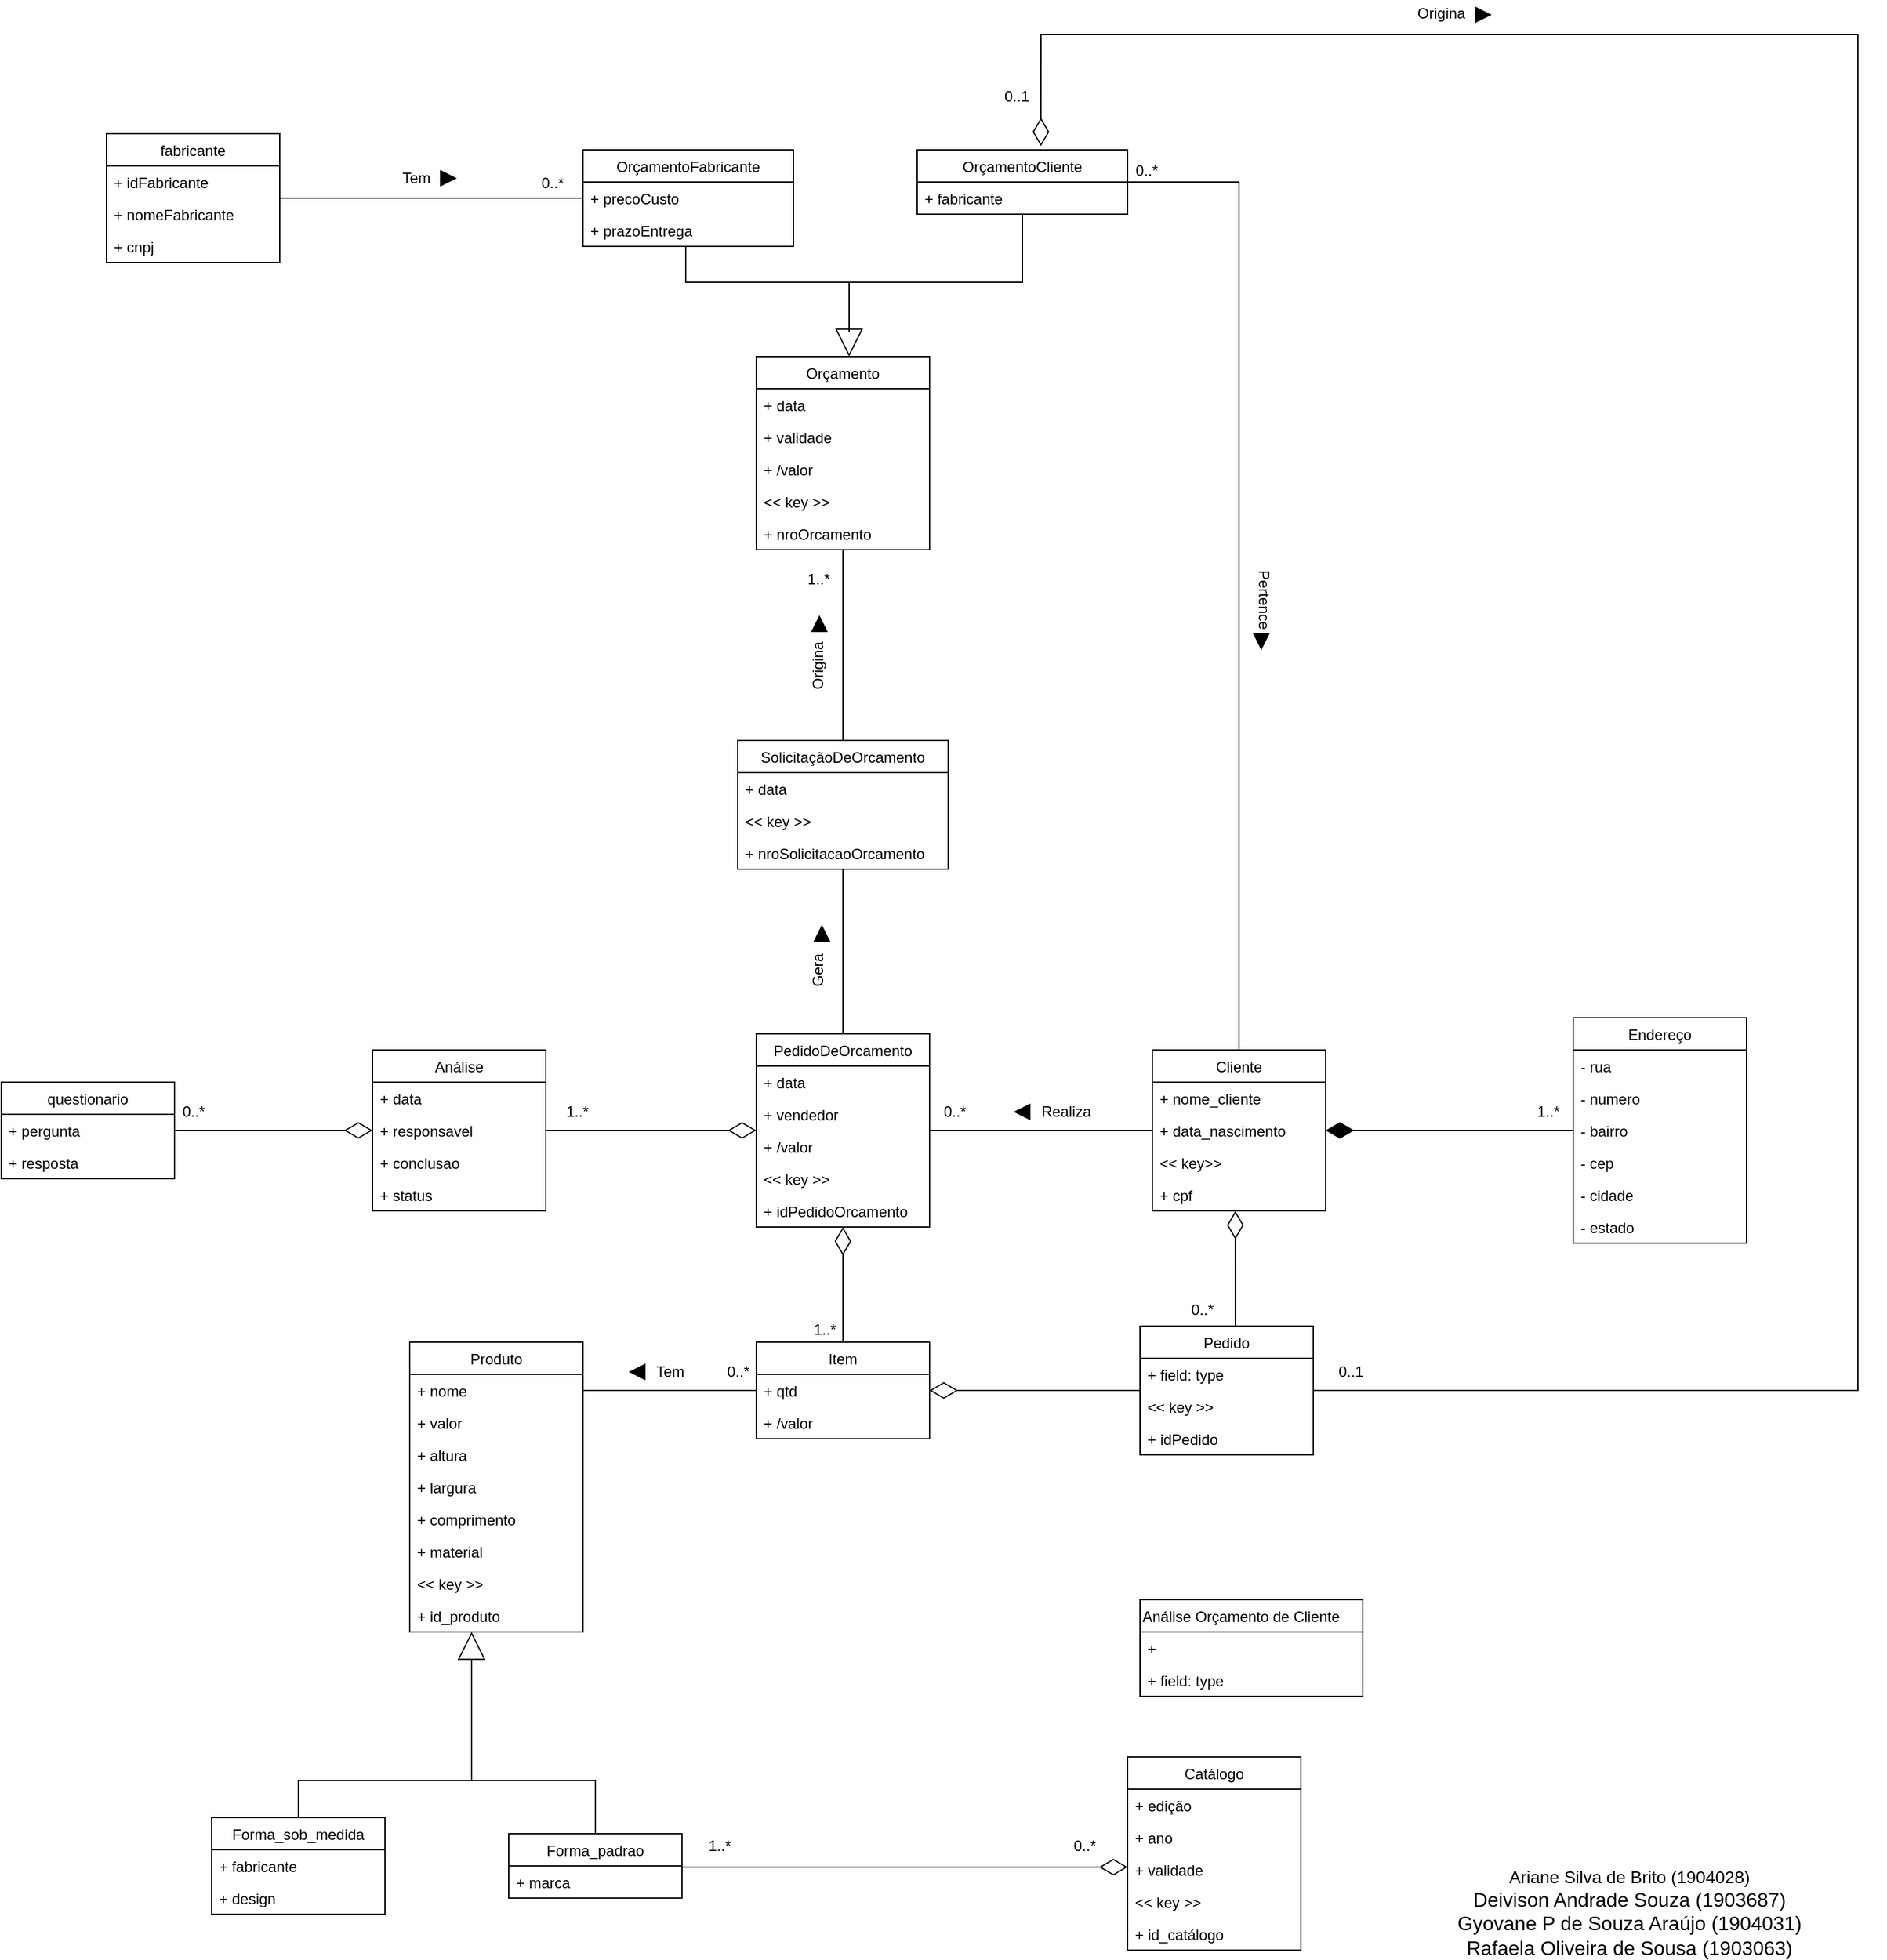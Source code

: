<mxfile version="14.5.6" type="device"><diagram id="e2vKzV6QuCNSiU2bStXR" name="Page-1"><mxGraphModel dx="2439" dy="2226" grid="1" gridSize="10" guides="1" tooltips="1" connect="1" arrows="1" fold="1" page="1" pageScale="1" pageWidth="1169" pageHeight="827" math="0" shadow="0"><root><mxCell id="0"/><mxCell id="1" parent="0"/><mxCell id="QqTK5S3bP_zu9hFnstNz-24" style="edgeStyle=orthogonalEdgeStyle;rounded=0;orthogonalLoop=1;jettySize=auto;html=1;entryX=0.5;entryY=0;entryDx=0;entryDy=0;endArrow=none;endFill=0;startArrow=diamondThin;startFill=0;endSize=20;startSize=20;" parent="1" source="3a0KTcY0mm09DtscwTLL-5" target="QqTK5S3bP_zu9hFnstNz-14" edge="1"><mxGeometry relative="1" as="geometry"/></mxCell><mxCell id="QqTK5S3bP_zu9hFnstNz-68" style="edgeStyle=orthogonalEdgeStyle;rounded=0;orthogonalLoop=1;jettySize=auto;html=1;startSize=20;endArrow=none;endFill=0;endSize=20;" parent="1" source="3a0KTcY0mm09DtscwTLL-5" target="3a0KTcY0mm09DtscwTLL-1" edge="1"><mxGeometry relative="1" as="geometry"/></mxCell><mxCell id="3a0KTcY0mm09DtscwTLL-5" value="PedidoDeOrcamento" style="swimlane;fontStyle=0;childLayout=stackLayout;horizontal=1;startSize=26;fillColor=none;horizontalStack=0;resizeParent=1;resizeParentMax=0;resizeLast=0;collapsible=1;marginBottom=0;" parent="1" vertex="1"><mxGeometry x="-550" y="-797" width="140" height="156" as="geometry"/></mxCell><mxCell id="QqTK5S3bP_zu9hFnstNz-36" value="+ data" style="text;strokeColor=none;fillColor=none;align=left;verticalAlign=top;spacingLeft=4;spacingRight=4;overflow=hidden;rotatable=0;points=[[0,0.5],[1,0.5]];portConstraint=eastwest;" parent="3a0KTcY0mm09DtscwTLL-5" vertex="1"><mxGeometry y="26" width="140" height="26" as="geometry"/></mxCell><mxCell id="nL3d8wHXdZ0kr6PMxQUO-36" value="+ vendedor" style="text;strokeColor=none;fillColor=none;align=left;verticalAlign=top;spacingLeft=4;spacingRight=4;overflow=hidden;rotatable=0;points=[[0,0.5],[1,0.5]];portConstraint=eastwest;" parent="3a0KTcY0mm09DtscwTLL-5" vertex="1"><mxGeometry y="52" width="140" height="26" as="geometry"/></mxCell><mxCell id="nL3d8wHXdZ0kr6PMxQUO-37" value="+ /valor" style="text;strokeColor=none;fillColor=none;align=left;verticalAlign=top;spacingLeft=4;spacingRight=4;overflow=hidden;rotatable=0;points=[[0,0.5],[1,0.5]];portConstraint=eastwest;" parent="3a0KTcY0mm09DtscwTLL-5" vertex="1"><mxGeometry y="78" width="140" height="26" as="geometry"/></mxCell><mxCell id="QqTK5S3bP_zu9hFnstNz-37" value="&lt;&lt; key &gt;&gt;" style="text;strokeColor=none;fillColor=none;align=left;verticalAlign=top;spacingLeft=4;spacingRight=4;overflow=hidden;rotatable=0;points=[[0,0.5],[1,0.5]];portConstraint=eastwest;" parent="3a0KTcY0mm09DtscwTLL-5" vertex="1"><mxGeometry y="104" width="140" height="26" as="geometry"/></mxCell><mxCell id="3a0KTcY0mm09DtscwTLL-6" value="+ idPedidoOrcamento" style="text;strokeColor=none;fillColor=none;align=left;verticalAlign=top;spacingLeft=4;spacingRight=4;overflow=hidden;rotatable=0;points=[[0,0.5],[1,0.5]];portConstraint=eastwest;" parent="3a0KTcY0mm09DtscwTLL-5" vertex="1"><mxGeometry y="130" width="140" height="26" as="geometry"/></mxCell><mxCell id="QqTK5S3bP_zu9hFnstNz-82" style="edgeStyle=orthogonalEdgeStyle;rounded=0;orthogonalLoop=1;jettySize=auto;html=1;startArrow=none;startFill=0;startSize=20;endArrow=diamondThin;endFill=0;endSize=20;" parent="1" source="3a0KTcY0mm09DtscwTLL-9" target="3a0KTcY0mm09DtscwTLL-5" edge="1"><mxGeometry relative="1" as="geometry"/></mxCell><mxCell id="3a0KTcY0mm09DtscwTLL-9" value="Análise" style="swimlane;fontStyle=0;childLayout=stackLayout;horizontal=1;startSize=26;fillColor=none;horizontalStack=0;resizeParent=1;resizeParentMax=0;resizeLast=0;collapsible=1;marginBottom=0;" parent="1" vertex="1"><mxGeometry x="-860" y="-784" width="140" height="130" as="geometry"/></mxCell><mxCell id="QqTK5S3bP_zu9hFnstNz-104" value="+ data" style="text;strokeColor=none;fillColor=none;align=left;verticalAlign=top;spacingLeft=4;spacingRight=4;overflow=hidden;rotatable=0;points=[[0,0.5],[1,0.5]];portConstraint=eastwest;" parent="3a0KTcY0mm09DtscwTLL-9" vertex="1"><mxGeometry y="26" width="140" height="26" as="geometry"/></mxCell><mxCell id="QqTK5S3bP_zu9hFnstNz-103" value="+ responsavel" style="text;strokeColor=none;fillColor=none;align=left;verticalAlign=top;spacingLeft=4;spacingRight=4;overflow=hidden;rotatable=0;points=[[0,0.5],[1,0.5]];portConstraint=eastwest;" parent="3a0KTcY0mm09DtscwTLL-9" vertex="1"><mxGeometry y="52" width="140" height="26" as="geometry"/></mxCell><mxCell id="nL3d8wHXdZ0kr6PMxQUO-34" value="+ conclusao" style="text;strokeColor=none;fillColor=none;align=left;verticalAlign=top;spacingLeft=4;spacingRight=4;overflow=hidden;rotatable=0;points=[[0,0.5],[1,0.5]];portConstraint=eastwest;" parent="3a0KTcY0mm09DtscwTLL-9" vertex="1"><mxGeometry y="78" width="140" height="26" as="geometry"/></mxCell><mxCell id="nL3d8wHXdZ0kr6PMxQUO-35" value="+ status" style="text;strokeColor=none;fillColor=none;align=left;verticalAlign=top;spacingLeft=4;spacingRight=4;overflow=hidden;rotatable=0;points=[[0,0.5],[1,0.5]];portConstraint=eastwest;" parent="3a0KTcY0mm09DtscwTLL-9" vertex="1"><mxGeometry y="104" width="140" height="26" as="geometry"/></mxCell><mxCell id="nL3d8wHXdZ0kr6PMxQUO-57" style="edgeStyle=orthogonalEdgeStyle;rounded=0;orthogonalLoop=1;jettySize=auto;html=1;startArrow=none;startFill=0;startSize=20;endArrow=none;endFill=0;endSize=20;" parent="1" source="3a0KTcY0mm09DtscwTLL-13" target="3a0KTcY0mm09DtscwTLL-21" edge="1"><mxGeometry relative="1" as="geometry"/></mxCell><mxCell id="3a0KTcY0mm09DtscwTLL-13" value="fabricante" style="swimlane;fontStyle=0;childLayout=stackLayout;horizontal=1;startSize=26;fillColor=none;horizontalStack=0;resizeParent=1;resizeParentMax=0;resizeLast=0;collapsible=1;marginBottom=0;" parent="1" vertex="1"><mxGeometry x="-1075" y="-1524" width="140" height="104" as="geometry"/></mxCell><mxCell id="3a0KTcY0mm09DtscwTLL-14" value="+ idFabricante" style="text;strokeColor=none;fillColor=none;align=left;verticalAlign=top;spacingLeft=4;spacingRight=4;overflow=hidden;rotatable=0;points=[[0,0.5],[1,0.5]];portConstraint=eastwest;" parent="3a0KTcY0mm09DtscwTLL-13" vertex="1"><mxGeometry y="26" width="140" height="26" as="geometry"/></mxCell><mxCell id="5_HMCY0WRMJy622-pJbX-13" value="+ nomeFabricante" style="text;strokeColor=none;fillColor=none;align=left;verticalAlign=top;spacingLeft=4;spacingRight=4;overflow=hidden;rotatable=0;points=[[0,0.5],[1,0.5]];portConstraint=eastwest;" parent="3a0KTcY0mm09DtscwTLL-13" vertex="1"><mxGeometry y="52" width="140" height="26" as="geometry"/></mxCell><mxCell id="3a0KTcY0mm09DtscwTLL-15" value="+ cnpj" style="text;strokeColor=none;fillColor=none;align=left;verticalAlign=top;spacingLeft=4;spacingRight=4;overflow=hidden;rotatable=0;points=[[0,0.5],[1,0.5]];portConstraint=eastwest;" parent="3a0KTcY0mm09DtscwTLL-13" vertex="1"><mxGeometry y="78" width="140" height="26" as="geometry"/></mxCell><mxCell id="QqTK5S3bP_zu9hFnstNz-92" style="edgeStyle=orthogonalEdgeStyle;rounded=0;orthogonalLoop=1;jettySize=auto;html=1;entryX=0.5;entryY=0;entryDx=0;entryDy=0;startArrow=none;startFill=0;startSize=14;endArrow=none;endFill=0;endSize=14;" parent="1" source="3a0KTcY0mm09DtscwTLL-17" target="3a0KTcY0mm09DtscwTLL-5" edge="1"><mxGeometry relative="1" as="geometry"/></mxCell><mxCell id="3a0KTcY0mm09DtscwTLL-17" value="SolicitaçãoDeOrcamento" style="swimlane;fontStyle=0;childLayout=stackLayout;horizontal=1;startSize=26;fillColor=none;horizontalStack=0;resizeParent=1;resizeParentMax=0;resizeLast=0;collapsible=1;marginBottom=0;" parent="1" vertex="1"><mxGeometry x="-565" y="-1034" width="170" height="104" as="geometry"/></mxCell><mxCell id="nL3d8wHXdZ0kr6PMxQUO-42" value="+ data" style="text;strokeColor=none;fillColor=none;align=left;verticalAlign=top;spacingLeft=4;spacingRight=4;overflow=hidden;rotatable=0;points=[[0,0.5],[1,0.5]];portConstraint=eastwest;" parent="3a0KTcY0mm09DtscwTLL-17" vertex="1"><mxGeometry y="26" width="170" height="26" as="geometry"/></mxCell><mxCell id="nL3d8wHXdZ0kr6PMxQUO-43" value="&lt;&lt; key &gt;&gt;" style="text;strokeColor=none;fillColor=none;align=left;verticalAlign=top;spacingLeft=4;spacingRight=4;overflow=hidden;rotatable=0;points=[[0,0.5],[1,0.5]];portConstraint=eastwest;" parent="3a0KTcY0mm09DtscwTLL-17" vertex="1"><mxGeometry y="52" width="170" height="26" as="geometry"/></mxCell><mxCell id="nL3d8wHXdZ0kr6PMxQUO-45" value="+ nroSolicitacaoOrcamento" style="text;strokeColor=none;fillColor=none;align=left;verticalAlign=top;spacingLeft=4;spacingRight=4;overflow=hidden;rotatable=0;points=[[0,0.5],[1,0.5]];portConstraint=eastwest;" parent="3a0KTcY0mm09DtscwTLL-17" vertex="1"><mxGeometry y="78" width="170" height="26" as="geometry"/></mxCell><mxCell id="nL3d8wHXdZ0kr6PMxQUO-55" style="edgeStyle=orthogonalEdgeStyle;rounded=0;orthogonalLoop=1;jettySize=auto;html=1;startArrow=none;startFill=0;startSize=20;endArrow=block;endFill=0;endSize=20;" parent="1" source="3a0KTcY0mm09DtscwTLL-21" target="QqTK5S3bP_zu9hFnstNz-26" edge="1"><mxGeometry relative="1" as="geometry"><Array as="points"><mxPoint x="-607" y="-1404"/><mxPoint x="-475" y="-1404"/></Array></mxGeometry></mxCell><mxCell id="3a0KTcY0mm09DtscwTLL-21" value="OrçamentoFabricante" style="swimlane;fontStyle=0;childLayout=stackLayout;horizontal=1;startSize=26;fillColor=none;horizontalStack=0;resizeParent=1;resizeParentMax=0;resizeLast=0;collapsible=1;marginBottom=0;" parent="1" vertex="1"><mxGeometry x="-690" y="-1511" width="170" height="78" as="geometry"/></mxCell><mxCell id="nL3d8wHXdZ0kr6PMxQUO-70" value="+ precoCusto" style="text;strokeColor=none;fillColor=none;align=left;verticalAlign=top;spacingLeft=4;spacingRight=4;overflow=hidden;rotatable=0;points=[[0,0.5],[1,0.5]];portConstraint=eastwest;" parent="3a0KTcY0mm09DtscwTLL-21" vertex="1"><mxGeometry y="26" width="170" height="26" as="geometry"/></mxCell><mxCell id="nL3d8wHXdZ0kr6PMxQUO-71" value="+ prazoEntrega" style="text;strokeColor=none;fillColor=none;align=left;verticalAlign=top;spacingLeft=4;spacingRight=4;overflow=hidden;rotatable=0;points=[[0,0.5],[1,0.5]];portConstraint=eastwest;" parent="3a0KTcY0mm09DtscwTLL-21" vertex="1"><mxGeometry y="52" width="170" height="26" as="geometry"/></mxCell><mxCell id="QqTK5S3bP_zu9hFnstNz-48" style="edgeStyle=orthogonalEdgeStyle;rounded=0;orthogonalLoop=1;jettySize=auto;html=1;endArrow=diamondThin;endFill=1;endSize=20;startSize=20;" parent="1" source="QqTK5S3bP_zu9hFnstNz-6" target="3a0KTcY0mm09DtscwTLL-1" edge="1"><mxGeometry relative="1" as="geometry"/></mxCell><mxCell id="QqTK5S3bP_zu9hFnstNz-6" value="Endereço" style="swimlane;fontStyle=0;childLayout=stackLayout;horizontal=1;startSize=26;fillColor=none;horizontalStack=0;resizeParent=1;resizeParentMax=0;resizeLast=0;collapsible=1;marginBottom=0;" parent="1" vertex="1"><mxGeometry x="110" y="-810" width="140" height="182" as="geometry"/></mxCell><mxCell id="QqTK5S3bP_zu9hFnstNz-7" value="- rua" style="text;strokeColor=none;fillColor=none;align=left;verticalAlign=top;spacingLeft=4;spacingRight=4;overflow=hidden;rotatable=0;points=[[0,0.5],[1,0.5]];portConstraint=eastwest;" parent="QqTK5S3bP_zu9hFnstNz-6" vertex="1"><mxGeometry y="26" width="140" height="26" as="geometry"/></mxCell><mxCell id="QqTK5S3bP_zu9hFnstNz-8" value="- numero" style="text;strokeColor=none;fillColor=none;align=left;verticalAlign=top;spacingLeft=4;spacingRight=4;overflow=hidden;rotatable=0;points=[[0,0.5],[1,0.5]];portConstraint=eastwest;" parent="QqTK5S3bP_zu9hFnstNz-6" vertex="1"><mxGeometry y="52" width="140" height="26" as="geometry"/></mxCell><mxCell id="QqTK5S3bP_zu9hFnstNz-9" value="- bairro" style="text;strokeColor=none;fillColor=none;align=left;verticalAlign=top;spacingLeft=4;spacingRight=4;overflow=hidden;rotatable=0;points=[[0,0.5],[1,0.5]];portConstraint=eastwest;" parent="QqTK5S3bP_zu9hFnstNz-6" vertex="1"><mxGeometry y="78" width="140" height="26" as="geometry"/></mxCell><mxCell id="QqTK5S3bP_zu9hFnstNz-10" value="- cep" style="text;strokeColor=none;fillColor=none;align=left;verticalAlign=top;spacingLeft=4;spacingRight=4;overflow=hidden;rotatable=0;points=[[0,0.5],[1,0.5]];portConstraint=eastwest;" parent="QqTK5S3bP_zu9hFnstNz-6" vertex="1"><mxGeometry y="104" width="140" height="26" as="geometry"/></mxCell><mxCell id="QqTK5S3bP_zu9hFnstNz-11" value="- cidade" style="text;strokeColor=none;fillColor=none;align=left;verticalAlign=top;spacingLeft=4;spacingRight=4;overflow=hidden;rotatable=0;points=[[0,0.5],[1,0.5]];portConstraint=eastwest;" parent="QqTK5S3bP_zu9hFnstNz-6" vertex="1"><mxGeometry y="130" width="140" height="26" as="geometry"/></mxCell><mxCell id="QqTK5S3bP_zu9hFnstNz-12" value="- estado" style="text;strokeColor=none;fillColor=none;align=left;verticalAlign=top;spacingLeft=4;spacingRight=4;overflow=hidden;rotatable=0;points=[[0,0.5],[1,0.5]];portConstraint=eastwest;" parent="QqTK5S3bP_zu9hFnstNz-6" vertex="1"><mxGeometry y="156" width="140" height="26" as="geometry"/></mxCell><mxCell id="QqTK5S3bP_zu9hFnstNz-14" value="Item" style="swimlane;fontStyle=0;childLayout=stackLayout;horizontal=1;startSize=26;fillColor=none;horizontalStack=0;resizeParent=1;resizeParentMax=0;resizeLast=0;collapsible=1;marginBottom=0;align=center;" parent="1" vertex="1"><mxGeometry x="-550" y="-548" width="140" height="78" as="geometry"/></mxCell><mxCell id="QqTK5S3bP_zu9hFnstNz-15" value="+ qtd" style="text;strokeColor=none;fillColor=none;align=left;verticalAlign=top;spacingLeft=4;spacingRight=4;overflow=hidden;rotatable=0;points=[[0,0.5],[1,0.5]];portConstraint=eastwest;" parent="QqTK5S3bP_zu9hFnstNz-14" vertex="1"><mxGeometry y="26" width="140" height="26" as="geometry"/></mxCell><mxCell id="QqTK5S3bP_zu9hFnstNz-16" value="+ /valor" style="text;strokeColor=none;fillColor=none;align=left;verticalAlign=top;spacingLeft=4;spacingRight=4;overflow=hidden;rotatable=0;points=[[0,0.5],[1,0.5]];portConstraint=eastwest;" parent="QqTK5S3bP_zu9hFnstNz-14" vertex="1"><mxGeometry y="52" width="140" height="26" as="geometry"/></mxCell><mxCell id="QqTK5S3bP_zu9hFnstNz-67" style="edgeStyle=orthogonalEdgeStyle;rounded=0;orthogonalLoop=1;jettySize=auto;html=1;startSize=20;endArrow=none;endFill=0;endSize=20;" parent="1" source="QqTK5S3bP_zu9hFnstNz-18" target="QqTK5S3bP_zu9hFnstNz-14" edge="1"><mxGeometry relative="1" as="geometry"><Array as="points"><mxPoint x="-650" y="-509"/><mxPoint x="-650" y="-509"/></Array></mxGeometry></mxCell><mxCell id="QqTK5S3bP_zu9hFnstNz-18" value="Produto" style="swimlane;fontStyle=0;childLayout=stackLayout;horizontal=1;startSize=26;fillColor=none;horizontalStack=0;resizeParent=1;resizeParentMax=0;resizeLast=0;collapsible=1;marginBottom=0;align=center;" parent="1" vertex="1"><mxGeometry x="-830" y="-548" width="140" height="234" as="geometry"/></mxCell><mxCell id="QqTK5S3bP_zu9hFnstNz-19" value="+ nome" style="text;strokeColor=none;fillColor=none;align=left;verticalAlign=top;spacingLeft=4;spacingRight=4;overflow=hidden;rotatable=0;points=[[0,0.5],[1,0.5]];portConstraint=eastwest;" parent="QqTK5S3bP_zu9hFnstNz-18" vertex="1"><mxGeometry y="26" width="140" height="26" as="geometry"/></mxCell><mxCell id="QqTK5S3bP_zu9hFnstNz-20" value="+ valor" style="text;strokeColor=none;fillColor=none;align=left;verticalAlign=top;spacingLeft=4;spacingRight=4;overflow=hidden;rotatable=0;points=[[0,0.5],[1,0.5]];portConstraint=eastwest;" parent="QqTK5S3bP_zu9hFnstNz-18" vertex="1"><mxGeometry y="52" width="140" height="26" as="geometry"/></mxCell><mxCell id="QqTK5S3bP_zu9hFnstNz-40" value="+ altura" style="text;strokeColor=none;fillColor=none;align=left;verticalAlign=top;spacingLeft=4;spacingRight=4;overflow=hidden;rotatable=0;points=[[0,0.5],[1,0.5]];portConstraint=eastwest;" parent="QqTK5S3bP_zu9hFnstNz-18" vertex="1"><mxGeometry y="78" width="140" height="26" as="geometry"/></mxCell><mxCell id="QqTK5S3bP_zu9hFnstNz-41" value="+ largura" style="text;strokeColor=none;fillColor=none;align=left;verticalAlign=top;spacingLeft=4;spacingRight=4;overflow=hidden;rotatable=0;points=[[0,0.5],[1,0.5]];portConstraint=eastwest;" parent="QqTK5S3bP_zu9hFnstNz-18" vertex="1"><mxGeometry y="104" width="140" height="26" as="geometry"/></mxCell><mxCell id="QqTK5S3bP_zu9hFnstNz-42" value="+ comprimento" style="text;strokeColor=none;fillColor=none;align=left;verticalAlign=top;spacingLeft=4;spacingRight=4;overflow=hidden;rotatable=0;points=[[0,0.5],[1,0.5]];portConstraint=eastwest;" parent="QqTK5S3bP_zu9hFnstNz-18" vertex="1"><mxGeometry y="130" width="140" height="26" as="geometry"/></mxCell><mxCell id="QqTK5S3bP_zu9hFnstNz-44" value="+ material" style="text;strokeColor=none;fillColor=none;align=left;verticalAlign=top;spacingLeft=4;spacingRight=4;overflow=hidden;rotatable=0;points=[[0,0.5],[1,0.5]];portConstraint=eastwest;" parent="QqTK5S3bP_zu9hFnstNz-18" vertex="1"><mxGeometry y="156" width="140" height="26" as="geometry"/></mxCell><mxCell id="nL3d8wHXdZ0kr6PMxQUO-83" value="&lt;&lt; key &gt;&gt;" style="text;strokeColor=none;fillColor=none;align=left;verticalAlign=top;spacingLeft=4;spacingRight=4;overflow=hidden;rotatable=0;points=[[0,0.5],[1,0.5]];portConstraint=eastwest;" parent="QqTK5S3bP_zu9hFnstNz-18" vertex="1"><mxGeometry y="182" width="140" height="26" as="geometry"/></mxCell><mxCell id="QqTK5S3bP_zu9hFnstNz-21" value="+ id_produto" style="text;strokeColor=none;fillColor=none;align=left;verticalAlign=top;spacingLeft=4;spacingRight=4;overflow=hidden;rotatable=0;points=[[0,0.5],[1,0.5]];portConstraint=eastwest;" parent="QqTK5S3bP_zu9hFnstNz-18" vertex="1"><mxGeometry y="208" width="140" height="26" as="geometry"/></mxCell><mxCell id="QqTK5S3bP_zu9hFnstNz-93" style="edgeStyle=orthogonalEdgeStyle;rounded=0;orthogonalLoop=1;jettySize=auto;html=1;startArrow=none;startFill=0;startSize=14;endArrow=none;endFill=0;endSize=14;" parent="1" source="QqTK5S3bP_zu9hFnstNz-26" target="3a0KTcY0mm09DtscwTLL-17" edge="1"><mxGeometry relative="1" as="geometry"/></mxCell><mxCell id="QqTK5S3bP_zu9hFnstNz-26" value="Orçamento" style="swimlane;fontStyle=0;childLayout=stackLayout;horizontal=1;startSize=26;fillColor=none;horizontalStack=0;resizeParent=1;resizeParentMax=0;resizeLast=0;collapsible=1;marginBottom=0;align=center;" parent="1" vertex="1"><mxGeometry x="-550" y="-1344" width="140" height="156" as="geometry"/></mxCell><mxCell id="nL3d8wHXdZ0kr6PMxQUO-41" value="+ data" style="text;strokeColor=none;fillColor=none;align=left;verticalAlign=top;spacingLeft=4;spacingRight=4;overflow=hidden;rotatable=0;points=[[0,0.5],[1,0.5]];portConstraint=eastwest;" parent="QqTK5S3bP_zu9hFnstNz-26" vertex="1"><mxGeometry y="26" width="140" height="26" as="geometry"/></mxCell><mxCell id="nL3d8wHXdZ0kr6PMxQUO-63" value="+ validade" style="text;strokeColor=none;fillColor=none;align=left;verticalAlign=top;spacingLeft=4;spacingRight=4;overflow=hidden;rotatable=0;points=[[0,0.5],[1,0.5]];portConstraint=eastwest;" parent="QqTK5S3bP_zu9hFnstNz-26" vertex="1"><mxGeometry y="52" width="140" height="26" as="geometry"/></mxCell><mxCell id="nL3d8wHXdZ0kr6PMxQUO-64" value="+ /valor" style="text;strokeColor=none;fillColor=none;align=left;verticalAlign=top;spacingLeft=4;spacingRight=4;overflow=hidden;rotatable=0;points=[[0,0.5],[1,0.5]];portConstraint=eastwest;" parent="QqTK5S3bP_zu9hFnstNz-26" vertex="1"><mxGeometry y="78" width="140" height="26" as="geometry"/></mxCell><mxCell id="nL3d8wHXdZ0kr6PMxQUO-44" value="&lt;&lt; key &gt;&gt;" style="text;strokeColor=none;fillColor=none;align=left;verticalAlign=top;spacingLeft=4;spacingRight=4;overflow=hidden;rotatable=0;points=[[0,0.5],[1,0.5]];portConstraint=eastwest;" parent="QqTK5S3bP_zu9hFnstNz-26" vertex="1"><mxGeometry y="104" width="140" height="26" as="geometry"/></mxCell><mxCell id="nL3d8wHXdZ0kr6PMxQUO-46" value="+ nroOrcamento" style="text;strokeColor=none;fillColor=none;align=left;verticalAlign=top;spacingLeft=4;spacingRight=4;overflow=hidden;rotatable=0;points=[[0,0.5],[1,0.5]];portConstraint=eastwest;" parent="QqTK5S3bP_zu9hFnstNz-26" vertex="1"><mxGeometry y="130" width="140" height="26" as="geometry"/></mxCell><mxCell id="QqTK5S3bP_zu9hFnstNz-83" style="edgeStyle=orthogonalEdgeStyle;rounded=0;orthogonalLoop=1;jettySize=auto;html=1;startArrow=none;startFill=0;startSize=14;endArrow=diamondThin;endFill=0;endSize=20;" parent="1" source="QqTK5S3bP_zu9hFnstNz-31" target="3a0KTcY0mm09DtscwTLL-9" edge="1"><mxGeometry relative="1" as="geometry"/></mxCell><mxCell id="QqTK5S3bP_zu9hFnstNz-31" value="questionario" style="swimlane;fontStyle=0;childLayout=stackLayout;horizontal=1;startSize=26;fillColor=none;horizontalStack=0;resizeParent=1;resizeParentMax=0;resizeLast=0;collapsible=1;marginBottom=0;align=center;" parent="1" vertex="1"><mxGeometry x="-1160" y="-758" width="140" height="78" as="geometry"/></mxCell><mxCell id="nL3d8wHXdZ0kr6PMxQUO-28" value="+ pergunta" style="text;strokeColor=none;fillColor=none;align=left;verticalAlign=top;spacingLeft=4;spacingRight=4;overflow=hidden;rotatable=0;points=[[0,0.5],[1,0.5]];portConstraint=eastwest;" parent="QqTK5S3bP_zu9hFnstNz-31" vertex="1"><mxGeometry y="26" width="140" height="26" as="geometry"/></mxCell><mxCell id="nL3d8wHXdZ0kr6PMxQUO-29" value="+ resposta" style="text;strokeColor=none;fillColor=none;align=left;verticalAlign=top;spacingLeft=4;spacingRight=4;overflow=hidden;rotatable=0;points=[[0,0.5],[1,0.5]];portConstraint=eastwest;" parent="QqTK5S3bP_zu9hFnstNz-31" vertex="1"><mxGeometry y="52" width="140" height="26" as="geometry"/></mxCell><mxCell id="QqTK5S3bP_zu9hFnstNz-43" style="edgeStyle=orthogonalEdgeStyle;rounded=0;orthogonalLoop=1;jettySize=auto;html=1;endArrow=block;endFill=0;startArrow=none;startFill=0;endSize=20;exitX=0.5;exitY=0;exitDx=0;exitDy=0;" parent="1" source="QqTK5S3bP_zu9hFnstNz-39" target="QqTK5S3bP_zu9hFnstNz-18" edge="1"><mxGeometry relative="1" as="geometry"><Array as="points"><mxPoint x="-780" y="-194"/></Array></mxGeometry></mxCell><mxCell id="QqTK5S3bP_zu9hFnstNz-39" value="Forma_sob_medida" style="swimlane;fontStyle=0;childLayout=stackLayout;horizontal=1;startSize=26;fillColor=none;horizontalStack=0;resizeParent=1;resizeParentMax=0;resizeLast=0;collapsible=1;marginBottom=0;align=center;" parent="1" vertex="1"><mxGeometry x="-990" y="-164" width="140" height="78" as="geometry"/></mxCell><mxCell id="nL3d8wHXdZ0kr6PMxQUO-10" value="+ fabricante" style="text;strokeColor=none;fillColor=none;align=left;verticalAlign=top;spacingLeft=4;spacingRight=4;overflow=hidden;rotatable=0;points=[[0,0.5],[1,0.5]];portConstraint=eastwest;" parent="QqTK5S3bP_zu9hFnstNz-39" vertex="1"><mxGeometry y="26" width="140" height="26" as="geometry"/></mxCell><mxCell id="QqTK5S3bP_zu9hFnstNz-45" value="+ design" style="text;strokeColor=none;fillColor=none;align=left;verticalAlign=top;spacingLeft=4;spacingRight=4;overflow=hidden;rotatable=0;points=[[0,0.5],[1,0.5]];portConstraint=eastwest;" parent="QqTK5S3bP_zu9hFnstNz-39" vertex="1"><mxGeometry y="52" width="140" height="26" as="geometry"/></mxCell><mxCell id="3a0KTcY0mm09DtscwTLL-1" value="Cliente" style="swimlane;fontStyle=0;childLayout=stackLayout;horizontal=1;startSize=26;fillColor=none;horizontalStack=0;resizeParent=1;resizeParentMax=0;resizeLast=0;collapsible=1;marginBottom=0;" parent="1" vertex="1"><mxGeometry x="-230" y="-784" width="140" height="130" as="geometry"/></mxCell><mxCell id="3a0KTcY0mm09DtscwTLL-2" value="+ nome_cliente" style="text;strokeColor=none;fillColor=none;align=left;verticalAlign=top;spacingLeft=4;spacingRight=4;overflow=hidden;rotatable=0;points=[[0,0.5],[1,0.5]];portConstraint=eastwest;" parent="3a0KTcY0mm09DtscwTLL-1" vertex="1"><mxGeometry y="26" width="140" height="26" as="geometry"/></mxCell><mxCell id="5_HMCY0WRMJy622-pJbX-9" value="+ data_nascimento" style="text;strokeColor=none;fillColor=none;align=left;verticalAlign=top;spacingLeft=4;spacingRight=4;overflow=hidden;rotatable=0;points=[[0,0.5],[1,0.5]];portConstraint=eastwest;" parent="3a0KTcY0mm09DtscwTLL-1" vertex="1"><mxGeometry y="52" width="140" height="26" as="geometry"/></mxCell><mxCell id="QqTK5S3bP_zu9hFnstNz-1" value="&lt;&lt; key&gt;&gt;" style="text;strokeColor=none;fillColor=none;align=left;verticalAlign=top;spacingLeft=4;spacingRight=4;overflow=hidden;rotatable=0;points=[[0,0.5],[1,0.5]];portConstraint=eastwest;" parent="3a0KTcY0mm09DtscwTLL-1" vertex="1"><mxGeometry y="78" width="140" height="26" as="geometry"/></mxCell><mxCell id="3a0KTcY0mm09DtscwTLL-4" value="+ cpf" style="text;strokeColor=none;fillColor=none;align=left;verticalAlign=top;spacingLeft=4;spacingRight=4;overflow=hidden;rotatable=0;points=[[0,0.5],[1,0.5]];portConstraint=eastwest;" parent="3a0KTcY0mm09DtscwTLL-1" vertex="1"><mxGeometry y="104" width="140" height="26" as="geometry"/></mxCell><mxCell id="QqTK5S3bP_zu9hFnstNz-69" style="edgeStyle=orthogonalEdgeStyle;rounded=0;orthogonalLoop=1;jettySize=auto;html=1;entryX=0.5;entryY=0;entryDx=0;entryDy=0;startSize=20;endArrow=none;endFill=0;endSize=20;" parent="1" source="QqTK5S3bP_zu9hFnstNz-51" target="3a0KTcY0mm09DtscwTLL-1" edge="1"><mxGeometry relative="1" as="geometry"/></mxCell><mxCell id="nL3d8wHXdZ0kr6PMxQUO-56" style="edgeStyle=orthogonalEdgeStyle;rounded=0;orthogonalLoop=1;jettySize=auto;html=1;startArrow=none;startFill=0;startSize=20;endArrow=none;endFill=0;endSize=20;" parent="1" source="QqTK5S3bP_zu9hFnstNz-51" edge="1"><mxGeometry relative="1" as="geometry"><mxPoint x="-475" y="-1364" as="targetPoint"/><Array as="points"><mxPoint x="-335" y="-1404"/><mxPoint x="-475" y="-1404"/></Array></mxGeometry></mxCell><mxCell id="QqTK5S3bP_zu9hFnstNz-51" value="OrçamentoCliente" style="swimlane;fontStyle=0;childLayout=stackLayout;horizontal=1;startSize=26;fillColor=none;horizontalStack=0;resizeParent=1;resizeParentMax=0;resizeLast=0;collapsible=1;marginBottom=0;" parent="1" vertex="1"><mxGeometry x="-420" y="-1511" width="170" height="52" as="geometry"/></mxCell><mxCell id="QqTK5S3bP_zu9hFnstNz-54" value="+ fabricante" style="text;strokeColor=none;fillColor=none;align=left;verticalAlign=top;spacingLeft=4;spacingRight=4;overflow=hidden;rotatable=0;points=[[0,0.5],[1,0.5]];portConstraint=eastwest;" parent="QqTK5S3bP_zu9hFnstNz-51" vertex="1"><mxGeometry y="26" width="170" height="26" as="geometry"/></mxCell><mxCell id="QqTK5S3bP_zu9hFnstNz-70" value="1..*" style="text;html=1;strokeColor=none;fillColor=none;align=center;verticalAlign=middle;whiteSpace=wrap;rounded=0;" parent="1" vertex="1"><mxGeometry x="70" y="-744" width="40" height="20" as="geometry"/></mxCell><mxCell id="QqTK5S3bP_zu9hFnstNz-72" value="0..*" style="text;html=1;align=center;verticalAlign=middle;resizable=0;points=[];autosize=1;" parent="1" vertex="1"><mxGeometry x="-405" y="-744" width="30" height="20" as="geometry"/></mxCell><mxCell id="QqTK5S3bP_zu9hFnstNz-73" value="1..*" style="text;html=1;align=center;verticalAlign=middle;resizable=0;points=[];autosize=1;" parent="1" vertex="1"><mxGeometry x="-510" y="-568" width="30" height="20" as="geometry"/></mxCell><mxCell id="QqTK5S3bP_zu9hFnstNz-75" value="0..*" style="text;html=1;align=center;verticalAlign=middle;resizable=0;points=[];autosize=1;" parent="1" vertex="1"><mxGeometry x="-580" y="-534" width="30" height="20" as="geometry"/></mxCell><mxCell id="QqTK5S3bP_zu9hFnstNz-85" value="1..*" style="text;html=1;align=center;verticalAlign=middle;resizable=0;points=[];autosize=1;" parent="1" vertex="1"><mxGeometry x="-710" y="-744" width="30" height="20" as="geometry"/></mxCell><mxCell id="QqTK5S3bP_zu9hFnstNz-86" value="0..*" style="text;html=1;align=center;verticalAlign=middle;resizable=0;points=[];autosize=1;" parent="1" vertex="1"><mxGeometry x="-1020" y="-744" width="30" height="20" as="geometry"/></mxCell><mxCell id="QqTK5S3bP_zu9hFnstNz-98" value="0..*" style="text;html=1;align=center;verticalAlign=middle;resizable=0;points=[];autosize=1;" parent="1" vertex="1"><mxGeometry x="-730" y="-1494" width="30" height="20" as="geometry"/></mxCell><mxCell id="QqTK5S3bP_zu9hFnstNz-101" value="0..*" style="text;html=1;align=center;verticalAlign=middle;resizable=0;points=[];autosize=1;" parent="1" vertex="1"><mxGeometry x="-250" y="-1504" width="30" height="20" as="geometry"/></mxCell><mxCell id="nL3d8wHXdZ0kr6PMxQUO-16" style="edgeStyle=orthogonalEdgeStyle;rounded=0;orthogonalLoop=1;jettySize=auto;html=1;endArrow=none;endFill=0;" parent="1" source="nL3d8wHXdZ0kr6PMxQUO-1" edge="1"><mxGeometry relative="1" as="geometry"><mxPoint x="-780" y="-284" as="targetPoint"/><Array as="points"><mxPoint x="-680" y="-194"/><mxPoint x="-780" y="-194"/></Array></mxGeometry></mxCell><mxCell id="nL3d8wHXdZ0kr6PMxQUO-1" value="Forma_padrao" style="swimlane;fontStyle=0;childLayout=stackLayout;horizontal=1;startSize=26;fillColor=none;horizontalStack=0;resizeParent=1;resizeParentMax=0;resizeLast=0;collapsible=1;marginBottom=0;align=center;" parent="1" vertex="1"><mxGeometry x="-750" y="-151" width="140" height="52" as="geometry"/></mxCell><mxCell id="nL3d8wHXdZ0kr6PMxQUO-11" value="+ marca" style="text;strokeColor=none;fillColor=none;align=left;verticalAlign=top;spacingLeft=4;spacingRight=4;overflow=hidden;rotatable=0;points=[[0,0.5],[1,0.5]];portConstraint=eastwest;" parent="nL3d8wHXdZ0kr6PMxQUO-1" vertex="1"><mxGeometry y="26" width="140" height="26" as="geometry"/></mxCell><mxCell id="nL3d8wHXdZ0kr6PMxQUO-19" style="edgeStyle=orthogonalEdgeStyle;rounded=0;orthogonalLoop=1;jettySize=auto;html=1;entryX=1;entryY=0.5;entryDx=0;entryDy=0;endArrow=none;endFill=0;endSize=20;startSize=20;startArrow=diamondThin;startFill=0;" parent="1" source="nL3d8wHXdZ0kr6PMxQUO-12" target="nL3d8wHXdZ0kr6PMxQUO-11" edge="1"><mxGeometry relative="1" as="geometry"><Array as="points"><mxPoint x="-610" y="-124"/></Array></mxGeometry></mxCell><mxCell id="nL3d8wHXdZ0kr6PMxQUO-12" value="Catálogo" style="swimlane;fontStyle=0;childLayout=stackLayout;horizontal=1;startSize=26;fillColor=none;horizontalStack=0;resizeParent=1;resizeParentMax=0;resizeLast=0;collapsible=1;marginBottom=0;" parent="1" vertex="1"><mxGeometry x="-250" y="-213" width="140" height="156" as="geometry"/></mxCell><mxCell id="nL3d8wHXdZ0kr6PMxQUO-17" value="+ edição" style="text;strokeColor=none;fillColor=none;align=left;verticalAlign=top;spacingLeft=4;spacingRight=4;overflow=hidden;rotatable=0;points=[[0,0.5],[1,0.5]];portConstraint=eastwest;" parent="nL3d8wHXdZ0kr6PMxQUO-12" vertex="1"><mxGeometry y="26" width="140" height="26" as="geometry"/></mxCell><mxCell id="nL3d8wHXdZ0kr6PMxQUO-18" value="+ ano" style="text;strokeColor=none;fillColor=none;align=left;verticalAlign=top;spacingLeft=4;spacingRight=4;overflow=hidden;rotatable=0;points=[[0,0.5],[1,0.5]];portConstraint=eastwest;" parent="nL3d8wHXdZ0kr6PMxQUO-12" vertex="1"><mxGeometry y="52" width="140" height="26" as="geometry"/></mxCell><mxCell id="nL3d8wHXdZ0kr6PMxQUO-20" value="+ validade" style="text;strokeColor=none;fillColor=none;align=left;verticalAlign=top;spacingLeft=4;spacingRight=4;overflow=hidden;rotatable=0;points=[[0,0.5],[1,0.5]];portConstraint=eastwest;" parent="nL3d8wHXdZ0kr6PMxQUO-12" vertex="1"><mxGeometry y="78" width="140" height="26" as="geometry"/></mxCell><mxCell id="QqTK5S3bP_zu9hFnstNz-22" value="&lt;&lt; key &gt;&gt;" style="text;strokeColor=none;fillColor=none;align=left;verticalAlign=top;spacingLeft=4;spacingRight=4;overflow=hidden;rotatable=0;points=[[0,0.5],[1,0.5]];portConstraint=eastwest;" parent="nL3d8wHXdZ0kr6PMxQUO-12" vertex="1"><mxGeometry y="104" width="140" height="26" as="geometry"/></mxCell><mxCell id="nL3d8wHXdZ0kr6PMxQUO-15" value="+ id_catálogo" style="text;strokeColor=none;fillColor=none;align=left;verticalAlign=top;spacingLeft=4;spacingRight=4;overflow=hidden;rotatable=0;points=[[0,0.5],[1,0.5]];portConstraint=eastwest;" parent="nL3d8wHXdZ0kr6PMxQUO-12" vertex="1"><mxGeometry y="130" width="140" height="26" as="geometry"/></mxCell><mxCell id="nL3d8wHXdZ0kr6PMxQUO-21" value="0..*" style="text;html=1;align=center;verticalAlign=middle;resizable=0;points=[];autosize=1;" parent="1" vertex="1"><mxGeometry x="-300" y="-151" width="30" height="20" as="geometry"/></mxCell><mxCell id="nL3d8wHXdZ0kr6PMxQUO-22" value="1..*" style="text;html=1;align=center;verticalAlign=middle;resizable=0;points=[];autosize=1;" parent="1" vertex="1"><mxGeometry x="-595" y="-151" width="30" height="20" as="geometry"/></mxCell><mxCell id="nL3d8wHXdZ0kr6PMxQUO-40" value="" style="group" parent="1" vertex="1" connectable="0"><mxGeometry x="-652" y="-534" width="52" height="20" as="geometry"/></mxCell><mxCell id="nL3d8wHXdZ0kr6PMxQUO-38" value="Tem" style="text;html=1;align=center;verticalAlign=middle;resizable=0;points=[];autosize=1;" parent="nL3d8wHXdZ0kr6PMxQUO-40" vertex="1"><mxGeometry x="12" width="40" height="20" as="geometry"/></mxCell><mxCell id="nL3d8wHXdZ0kr6PMxQUO-39" value="" style="triangle;whiteSpace=wrap;html=1;align=left;fillColor=#000000;rotation=-180;" parent="nL3d8wHXdZ0kr6PMxQUO-40" vertex="1"><mxGeometry y="4" width="12" height="12" as="geometry"/></mxCell><mxCell id="nL3d8wHXdZ0kr6PMxQUO-51" value="" style="group" parent="1" vertex="1" connectable="0"><mxGeometry x="-510" y="-884" width="20" height="56" as="geometry"/></mxCell><mxCell id="nL3d8wHXdZ0kr6PMxQUO-47" value="Gera" style="text;html=1;align=center;verticalAlign=middle;resizable=0;points=[];autosize=1;rotation=-90;" parent="nL3d8wHXdZ0kr6PMxQUO-51" vertex="1"><mxGeometry x="-10" y="26" width="40" height="20" as="geometry"/></mxCell><mxCell id="nL3d8wHXdZ0kr6PMxQUO-48" value="" style="triangle;whiteSpace=wrap;html=1;align=left;fillColor=#000000;rotation=-90;" parent="nL3d8wHXdZ0kr6PMxQUO-51" vertex="1"><mxGeometry x="7" width="12" height="12" as="geometry"/></mxCell><mxCell id="nL3d8wHXdZ0kr6PMxQUO-52" value="" style="group" parent="1" vertex="1" connectable="0"><mxGeometry x="-510" y="-1134" width="35" height="65" as="geometry"/></mxCell><mxCell id="QqTK5S3bP_zu9hFnstNz-88" value="Origina" style="text;html=1;align=center;verticalAlign=middle;resizable=0;points=[];autosize=1;rotation=-90;" parent="nL3d8wHXdZ0kr6PMxQUO-52" vertex="1"><mxGeometry x="-15" y="30" width="50" height="20" as="geometry"/></mxCell><mxCell id="nL3d8wHXdZ0kr6PMxQUO-49" value="" style="triangle;whiteSpace=wrap;html=1;align=left;fillColor=#000000;rotation=-90;" parent="nL3d8wHXdZ0kr6PMxQUO-52" vertex="1"><mxGeometry x="5" width="12" height="12" as="geometry"/></mxCell><mxCell id="nL3d8wHXdZ0kr6PMxQUO-53" value="1..*" style="text;html=1;align=center;verticalAlign=middle;resizable=0;points=[];autosize=1;" parent="1" vertex="1"><mxGeometry x="-515" y="-1174" width="30" height="20" as="geometry"/></mxCell><mxCell id="nL3d8wHXdZ0kr6PMxQUO-62" value="" style="group" parent="1" vertex="1" connectable="0"><mxGeometry x="-845" y="-1498" width="52" height="20" as="geometry"/></mxCell><mxCell id="nL3d8wHXdZ0kr6PMxQUO-58" value="" style="triangle;whiteSpace=wrap;html=1;align=left;fillColor=#000000;" parent="nL3d8wHXdZ0kr6PMxQUO-62" vertex="1"><mxGeometry x="40" y="4" width="12" height="12" as="geometry"/></mxCell><mxCell id="nL3d8wHXdZ0kr6PMxQUO-59" value="Tem" style="text;html=1;align=center;verticalAlign=middle;resizable=0;points=[];autosize=1;" parent="nL3d8wHXdZ0kr6PMxQUO-62" vertex="1"><mxGeometry width="40" height="20" as="geometry"/></mxCell><mxCell id="nL3d8wHXdZ0kr6PMxQUO-69" value="" style="group" parent="1" vertex="1" connectable="0"><mxGeometry x="-341" y="-744" width="71" height="20" as="geometry"/></mxCell><mxCell id="nL3d8wHXdZ0kr6PMxQUO-66" value="" style="triangle;whiteSpace=wrap;html=1;align=left;fillColor=#000000;rotation=-180;" parent="nL3d8wHXdZ0kr6PMxQUO-69" vertex="1"><mxGeometry y="4" width="12" height="12" as="geometry"/></mxCell><mxCell id="nL3d8wHXdZ0kr6PMxQUO-67" value="Realiza" style="text;html=1;align=center;verticalAlign=middle;resizable=0;points=[];autosize=1;" parent="nL3d8wHXdZ0kr6PMxQUO-69" vertex="1"><mxGeometry x="11" width="60" height="20" as="geometry"/></mxCell><mxCell id="nL3d8wHXdZ0kr6PMxQUO-72" value="Análise Orçamento de Cliente" style="swimlane;fontStyle=0;childLayout=stackLayout;horizontal=1;startSize=26;fillColor=none;horizontalStack=0;resizeParent=1;resizeParentMax=0;resizeLast=0;collapsible=1;marginBottom=0;align=left;" parent="1" vertex="1"><mxGeometry x="-240" y="-340" width="180" height="78" as="geometry"/></mxCell><mxCell id="nL3d8wHXdZ0kr6PMxQUO-74" value="+ " style="text;strokeColor=none;fillColor=none;align=left;verticalAlign=top;spacingLeft=4;spacingRight=4;overflow=hidden;rotatable=0;points=[[0,0.5],[1,0.5]];portConstraint=eastwest;" parent="nL3d8wHXdZ0kr6PMxQUO-72" vertex="1"><mxGeometry y="26" width="180" height="26" as="geometry"/></mxCell><mxCell id="nL3d8wHXdZ0kr6PMxQUO-75" value="+ field: type" style="text;strokeColor=none;fillColor=none;align=left;verticalAlign=top;spacingLeft=4;spacingRight=4;overflow=hidden;rotatable=0;points=[[0,0.5],[1,0.5]];portConstraint=eastwest;" parent="nL3d8wHXdZ0kr6PMxQUO-72" vertex="1"><mxGeometry y="52" width="180" height="26" as="geometry"/></mxCell><mxCell id="nL3d8wHXdZ0kr6PMxQUO-81" style="edgeStyle=orthogonalEdgeStyle;rounded=0;orthogonalLoop=1;jettySize=auto;html=1;startArrow=none;startFill=0;startSize=20;endArrow=diamondThin;endFill=0;endSize=20;" parent="1" source="nL3d8wHXdZ0kr6PMxQUO-77" target="QqTK5S3bP_zu9hFnstNz-15" edge="1"><mxGeometry relative="1" as="geometry"/></mxCell><mxCell id="nL3d8wHXdZ0kr6PMxQUO-84" style="edgeStyle=orthogonalEdgeStyle;rounded=0;orthogonalLoop=1;jettySize=auto;html=1;entryX=0.479;entryY=1;entryDx=0;entryDy=0;entryPerimeter=0;startArrow=none;startFill=0;startSize=20;endArrow=diamondThin;endFill=0;endSize=20;" parent="1" source="nL3d8wHXdZ0kr6PMxQUO-77" target="3a0KTcY0mm09DtscwTLL-4" edge="1"><mxGeometry relative="1" as="geometry"><Array as="points"><mxPoint x="-163" y="-584"/><mxPoint x="-163" y="-584"/></Array></mxGeometry></mxCell><mxCell id="nL3d8wHXdZ0kr6PMxQUO-86" style="edgeStyle=orthogonalEdgeStyle;rounded=0;orthogonalLoop=1;jettySize=auto;html=1;startArrow=none;startFill=0;startSize=20;endArrow=diamondThin;endFill=0;endSize=20;entryX=0.588;entryY=-0.058;entryDx=0;entryDy=0;entryPerimeter=0;" parent="1" source="nL3d8wHXdZ0kr6PMxQUO-77" target="QqTK5S3bP_zu9hFnstNz-51" edge="1"><mxGeometry relative="1" as="geometry"><mxPoint x="-320" y="-1604" as="targetPoint"/><Array as="points"><mxPoint x="340" y="-509"/><mxPoint x="340" y="-1604"/><mxPoint x="-320" y="-1604"/></Array></mxGeometry></mxCell><mxCell id="nL3d8wHXdZ0kr6PMxQUO-77" value="Pedido" style="swimlane;fontStyle=0;childLayout=stackLayout;horizontal=1;startSize=26;fillColor=none;horizontalStack=0;resizeParent=1;resizeParentMax=0;resizeLast=0;collapsible=1;marginBottom=0;align=center;" parent="1" vertex="1"><mxGeometry x="-240" y="-561" width="140" height="104" as="geometry"/></mxCell><mxCell id="nL3d8wHXdZ0kr6PMxQUO-79" value="+ field: type" style="text;strokeColor=none;fillColor=none;align=left;verticalAlign=top;spacingLeft=4;spacingRight=4;overflow=hidden;rotatable=0;points=[[0,0.5],[1,0.5]];portConstraint=eastwest;" parent="nL3d8wHXdZ0kr6PMxQUO-77" vertex="1"><mxGeometry y="26" width="140" height="26" as="geometry"/></mxCell><mxCell id="nL3d8wHXdZ0kr6PMxQUO-82" value="&lt;&lt; key &gt;&gt;" style="text;strokeColor=none;fillColor=none;align=left;verticalAlign=top;spacingLeft=4;spacingRight=4;overflow=hidden;rotatable=0;points=[[0,0.5],[1,0.5]];portConstraint=eastwest;" parent="nL3d8wHXdZ0kr6PMxQUO-77" vertex="1"><mxGeometry y="52" width="140" height="26" as="geometry"/></mxCell><mxCell id="nL3d8wHXdZ0kr6PMxQUO-80" value="+ idPedido" style="text;strokeColor=none;fillColor=none;align=left;verticalAlign=top;spacingLeft=4;spacingRight=4;overflow=hidden;rotatable=0;points=[[0,0.5],[1,0.5]];portConstraint=eastwest;" parent="nL3d8wHXdZ0kr6PMxQUO-77" vertex="1"><mxGeometry y="78" width="140" height="26" as="geometry"/></mxCell><mxCell id="nL3d8wHXdZ0kr6PMxQUO-85" value="0..*" style="text;html=1;align=center;verticalAlign=middle;resizable=0;points=[];autosize=1;" parent="1" vertex="1"><mxGeometry x="-205" y="-584" width="30" height="20" as="geometry"/></mxCell><mxCell id="nL3d8wHXdZ0kr6PMxQUO-95" value="" style="group;rotation=90;" parent="1" vertex="1" connectable="0"><mxGeometry y="-1654" width="20" height="65" as="geometry"/></mxCell><mxCell id="nL3d8wHXdZ0kr6PMxQUO-91" value="Origina" style="text;html=1;align=center;verticalAlign=middle;resizable=0;points=[];autosize=1;rotation=0;" parent="nL3d8wHXdZ0kr6PMxQUO-95" vertex="1"><mxGeometry x="-22" y="23" width="50" height="20" as="geometry"/></mxCell><mxCell id="nL3d8wHXdZ0kr6PMxQUO-92" value="" style="triangle;whiteSpace=wrap;html=1;align=left;fillColor=#000000;rotation=0;" parent="nL3d8wHXdZ0kr6PMxQUO-95" vertex="1"><mxGeometry x="31" y="28" width="12" height="12" as="geometry"/></mxCell><mxCell id="nL3d8wHXdZ0kr6PMxQUO-96" value="0..1" style="text;html=1;align=center;verticalAlign=middle;resizable=0;points=[];autosize=1;" parent="1" vertex="1"><mxGeometry x="-360" y="-1564" width="40" height="20" as="geometry"/></mxCell><mxCell id="nL3d8wHXdZ0kr6PMxQUO-100" value="" style="group;rotation=-180;" parent="1" vertex="1" connectable="0"><mxGeometry x="-150" y="-1174" width="40" height="65" as="geometry"/></mxCell><mxCell id="nL3d8wHXdZ0kr6PMxQUO-101" value="Pertence" style="text;html=1;align=center;verticalAlign=middle;resizable=0;points=[];autosize=1;rotation=-270;" parent="nL3d8wHXdZ0kr6PMxQUO-100" vertex="1"><mxGeometry x="-20" y="16" width="60" height="20" as="geometry"/></mxCell><mxCell id="nL3d8wHXdZ0kr6PMxQUO-102" value="" style="triangle;whiteSpace=wrap;html=1;align=left;fillColor=#000000;rotation=-270;" parent="nL3d8wHXdZ0kr6PMxQUO-100" vertex="1"><mxGeometry x="2" y="54" width="12" height="12" as="geometry"/></mxCell><mxCell id="nL3d8wHXdZ0kr6PMxQUO-103" value="0..1" style="text;html=1;align=center;verticalAlign=middle;resizable=0;points=[];autosize=1;" parent="1" vertex="1"><mxGeometry x="-90" y="-534" width="40" height="20" as="geometry"/></mxCell><mxCell id="Vpx-XVUDGDKK6-muzW9p-1" value="&lt;div&gt;&lt;font style=&quot;font-size: 14px&quot;&gt;Ariane Silva de Brito (1904028)&lt;/font&gt;&lt;/div&gt;&lt;div&gt;&lt;font size=&quot;3&quot;&gt;Deivison Andrade Souza (1903687)&lt;/font&gt;&lt;/div&gt;&lt;div&gt;&lt;font size=&quot;3&quot;&gt;Gyovane P de Souza Araújo (1904031)&lt;/font&gt;&lt;/div&gt;&lt;div&gt;&lt;font size=&quot;3&quot;&gt;Rafaela Oliveira de Sousa (1903063)&lt;/font&gt;&lt;/div&gt;" style="text;html=1;align=center;verticalAlign=middle;resizable=0;points=[];autosize=1;" vertex="1" parent="1"><mxGeometry x="10" y="-117" width="290" height="60" as="geometry"/></mxCell></root></mxGraphModel></diagram></mxfile>